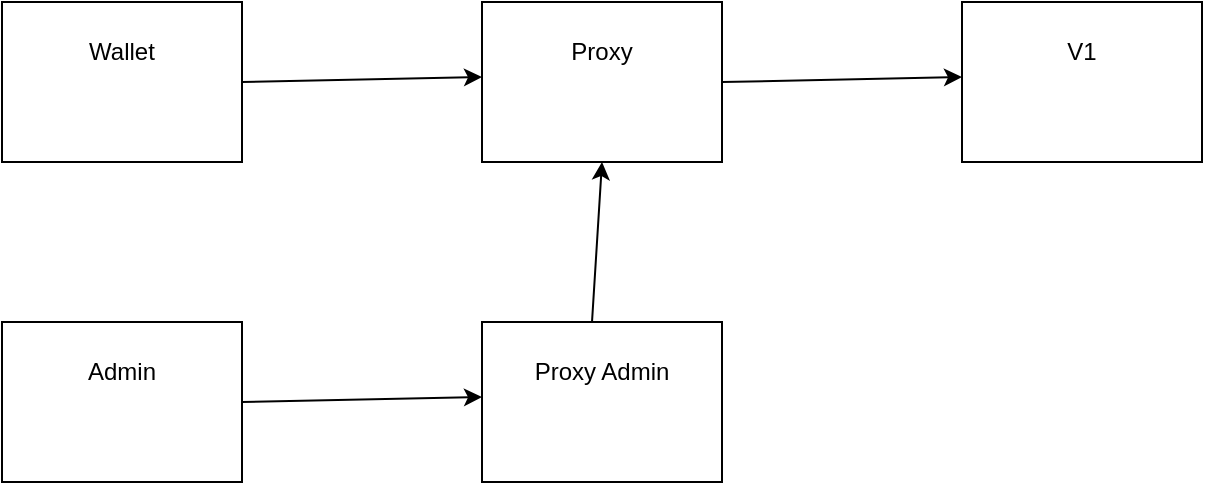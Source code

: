 <mxfile>
    <diagram id="450FoNj_3SdizoAsHd0b" name="Page-1">
        <mxGraphModel dx="1187" dy="562" grid="1" gridSize="10" guides="1" tooltips="1" connect="1" arrows="1" fold="1" page="1" pageScale="1" pageWidth="850" pageHeight="1100" math="0" shadow="0">
            <root>
                <mxCell id="0"/>
                <mxCell id="1" parent="0"/>
                <mxCell id="8" value="" style="rounded=0;whiteSpace=wrap;html=1;" parent="1" vertex="1">
                    <mxGeometry x="320" y="160" width="120" height="80" as="geometry"/>
                </mxCell>
                <mxCell id="9" value="Proxy" style="text;html=1;strokeColor=none;fillColor=none;align=center;verticalAlign=middle;whiteSpace=wrap;rounded=0;" parent="1" vertex="1">
                    <mxGeometry x="320" y="160" width="120" height="50" as="geometry"/>
                </mxCell>
                <mxCell id="11" value="" style="rounded=0;whiteSpace=wrap;html=1;" parent="1" vertex="1">
                    <mxGeometry x="320" y="320" width="120" height="80" as="geometry"/>
                </mxCell>
                <mxCell id="12" value="Proxy Admin" style="text;html=1;strokeColor=none;fillColor=none;align=center;verticalAlign=middle;whiteSpace=wrap;rounded=0;" parent="1" vertex="1">
                    <mxGeometry x="320" y="320" width="120" height="50" as="geometry"/>
                </mxCell>
                <mxCell id="13" value="" style="rounded=0;whiteSpace=wrap;html=1;" parent="1" vertex="1">
                    <mxGeometry x="80" y="160" width="120" height="80" as="geometry"/>
                </mxCell>
                <mxCell id="14" value="Wallet" style="text;html=1;strokeColor=none;fillColor=none;align=center;verticalAlign=middle;whiteSpace=wrap;rounded=0;" parent="1" vertex="1">
                    <mxGeometry x="80" y="160" width="120" height="50" as="geometry"/>
                </mxCell>
                <mxCell id="15" value="" style="rounded=0;whiteSpace=wrap;html=1;" parent="1" vertex="1">
                    <mxGeometry x="80" y="320" width="120" height="80" as="geometry"/>
                </mxCell>
                <mxCell id="16" value="Admin" style="text;html=1;strokeColor=none;fillColor=none;align=center;verticalAlign=middle;whiteSpace=wrap;rounded=0;" parent="1" vertex="1">
                    <mxGeometry x="80" y="320" width="120" height="50" as="geometry"/>
                </mxCell>
                <mxCell id="19" value="" style="rounded=0;whiteSpace=wrap;html=1;" parent="1" vertex="1">
                    <mxGeometry x="560" y="160" width="120" height="80" as="geometry"/>
                </mxCell>
                <mxCell id="20" value="V1" style="text;html=1;strokeColor=none;fillColor=none;align=center;verticalAlign=middle;whiteSpace=wrap;rounded=0;" parent="1" vertex="1">
                    <mxGeometry x="560" y="160" width="120" height="50" as="geometry"/>
                </mxCell>
                <mxCell id="22" value="" style="endArrow=classic;html=1;entryX=0;entryY=0.75;entryDx=0;entryDy=0;exitX=1;exitY=0.5;exitDx=0;exitDy=0;" parent="1" source="15" target="12" edge="1">
                    <mxGeometry width="50" height="50" relative="1" as="geometry">
                        <mxPoint x="200" y="360" as="sourcePoint"/>
                        <mxPoint x="320" y="250" as="targetPoint"/>
                    </mxGeometry>
                </mxCell>
                <mxCell id="25" value="" style="endArrow=classic;html=1;entryX=0;entryY=0.75;entryDx=0;entryDy=0;" parent="1" target="9" edge="1">
                    <mxGeometry width="50" height="50" relative="1" as="geometry">
                        <mxPoint x="200" y="200" as="sourcePoint"/>
                        <mxPoint x="250" y="150" as="targetPoint"/>
                    </mxGeometry>
                </mxCell>
                <mxCell id="26" value="" style="endArrow=classic;html=1;entryX=0.5;entryY=1;entryDx=0;entryDy=0;" parent="1" target="8" edge="1">
                    <mxGeometry width="50" height="50" relative="1" as="geometry">
                        <mxPoint x="375" y="320" as="sourcePoint"/>
                        <mxPoint x="425" y="270" as="targetPoint"/>
                    </mxGeometry>
                </mxCell>
                <mxCell id="27" value="" style="endArrow=classic;html=1;entryX=0;entryY=0.75;entryDx=0;entryDy=0;" parent="1" target="20" edge="1">
                    <mxGeometry width="50" height="50" relative="1" as="geometry">
                        <mxPoint x="440" y="200" as="sourcePoint"/>
                        <mxPoint x="520" y="100" as="targetPoint"/>
                    </mxGeometry>
                </mxCell>
            </root>
        </mxGraphModel>
    </diagram>
    <diagram id="Gots3N_kOBYIIaciCwvu" name="Page-2">
        <mxGraphModel dx="817" dy="354" grid="1" gridSize="10" guides="1" tooltips="1" connect="1" arrows="1" fold="1" page="1" pageScale="1" pageWidth="850" pageHeight="1100" math="0" shadow="0">
            <root>
                <mxCell id="0"/>
                <mxCell id="1" parent="0"/>
                <mxCell id="OMYjfUhBQCxUiwJS_F82-1" value="" style="rounded=0;whiteSpace=wrap;html=1;" parent="1" vertex="1">
                    <mxGeometry x="120" y="80" width="160" height="200" as="geometry"/>
                </mxCell>
                <mxCell id="OMYjfUhBQCxUiwJS_F82-2" value="&lt;br&gt;IssuerRegistry contract" style="text;html=1;strokeColor=none;fillColor=none;align=center;verticalAlign=middle;whiteSpace=wrap;rounded=0;" parent="1" vertex="1">
                    <mxGeometry x="120" y="80" width="160" height="30" as="geometry"/>
                </mxCell>
                <mxCell id="amyqFrKagS951DmNt_WI-1" value="" style="rounded=0;whiteSpace=wrap;html=1;" parent="1" vertex="1">
                    <mxGeometry x="440" y="80" width="160" height="200" as="geometry"/>
                </mxCell>
                <mxCell id="amyqFrKagS951DmNt_WI-2" value="PetProfileNFT (erc-721)" style="text;html=1;strokeColor=none;fillColor=none;align=center;verticalAlign=middle;whiteSpace=wrap;rounded=0;" parent="1" vertex="1">
                    <mxGeometry x="440" y="80" width="160" height="30" as="geometry"/>
                </mxCell>
                <mxCell id="amyqFrKagS951DmNt_WI-3" value="" style="rounded=0;whiteSpace=wrap;html=1;" parent="1" vertex="1">
                    <mxGeometry x="280" y="320" width="160" height="200" as="geometry"/>
                </mxCell>
                <mxCell id="amyqFrKagS951DmNt_WI-4" value="PetProfileNFT (erc-721)" style="text;html=1;strokeColor=none;fillColor=none;align=center;verticalAlign=middle;whiteSpace=wrap;rounded=0;" parent="1" vertex="1">
                    <mxGeometry x="280" y="320" width="160" height="30" as="geometry"/>
                </mxCell>
            </root>
        </mxGraphModel>
    </diagram>
    <diagram id="8aJz-oWVJq5FEFV80ZgJ" name="Page-3">
        <mxGraphModel dx="2037" dy="562" grid="1" gridSize="10" guides="1" tooltips="1" connect="1" arrows="1" fold="1" page="1" pageScale="1" pageWidth="850" pageHeight="1100" math="0" shadow="0">
            <root>
                <mxCell id="0"/>
                <mxCell id="1" parent="0"/>
                <mxCell id="Yno0IHhYdLyNS5zQHZQ3-2" value="«interface»&lt;br&gt;&lt;b&gt;IPetProfileNFT&lt;br&gt;&lt;/b&gt;" style="html=1;" parent="1" vertex="1">
                    <mxGeometry x="520" y="93" width="110" height="50" as="geometry"/>
                </mxCell>
                <mxCell id="Yno0IHhYdLyNS5zQHZQ3-3" value="«interface»&lt;br&gt;&lt;b&gt;IPetProfileNFTEvents&lt;/b&gt;" style="html=1;" parent="1" vertex="1">
                    <mxGeometry x="720" y="79" width="130" height="50" as="geometry"/>
                </mxCell>
                <mxCell id="Yno0IHhYdLyNS5zQHZQ3-4" value="PetProfileNFT" style="swimlane;fontStyle=0;childLayout=stackLayout;horizontal=1;startSize=26;fillColor=none;horizontalStack=0;resizeParent=1;resizeParentMax=0;resizeLast=0;collapsible=1;marginBottom=0;" parent="1" vertex="1">
                    <mxGeometry x="180" y="79" width="260" height="130" as="geometry"/>
                </mxCell>
                <mxCell id="Yno0IHhYdLyNS5zQHZQ3-5" value="- _tokenIds: Counters.Counter" style="text;strokeColor=none;fillColor=none;align=left;verticalAlign=top;spacingLeft=4;spacingRight=4;overflow=hidden;rotatable=0;points=[[0,0.5],[1,0.5]];portConstraint=eastwest;" parent="Yno0IHhYdLyNS5zQHZQ3-4" vertex="1">
                    <mxGeometry y="26" width="260" height="26" as="geometry"/>
                </mxCell>
                <mxCell id="9FBehVzTd1Tmu1917jof-34" value="+ BACKEND_ROLE: bytes32 public constant" style="text;strokeColor=none;fillColor=none;align=left;verticalAlign=top;spacingLeft=4;spacingRight=4;overflow=hidden;rotatable=0;points=[[0,0.5],[1,0.5]];portConstraint=eastwest;" parent="Yno0IHhYdLyNS5zQHZQ3-4" vertex="1">
                    <mxGeometry y="52" width="260" height="26" as="geometry"/>
                </mxCell>
                <mxCell id="9FBehVzTd1Tmu1917jof-35" value="- _backendService: address private" style="text;strokeColor=none;fillColor=none;align=left;verticalAlign=top;spacingLeft=4;spacingRight=4;overflow=hidden;rotatable=0;points=[[0,0.5],[1,0.5]];portConstraint=eastwest;" parent="Yno0IHhYdLyNS5zQHZQ3-4" vertex="1">
                    <mxGeometry y="78" width="260" height="26" as="geometry"/>
                </mxCell>
                <mxCell id="9FBehVzTd1Tmu1917jof-36" value="- _chipIds: mapping(uint256 =&gt; string) private" style="text;strokeColor=none;fillColor=none;align=left;verticalAlign=top;spacingLeft=4;spacingRight=4;overflow=hidden;rotatable=0;points=[[0,0.5],[1,0.5]];portConstraint=eastwest;" parent="Yno0IHhYdLyNS5zQHZQ3-4" vertex="1">
                    <mxGeometry y="104" width="260" height="26" as="geometry"/>
                </mxCell>
                <mxCell id="Yno0IHhYdLyNS5zQHZQ3-8" value="ProfileNFTStorage*" style="swimlane;fontStyle=0;childLayout=stackLayout;horizontal=1;startSize=26;fillColor=none;horizontalStack=0;resizeParent=1;resizeParentMax=0;resizeLast=0;collapsible=1;marginBottom=0;" parent="1" vertex="1">
                    <mxGeometry x="850" y="320" width="560" height="260" as="geometry"/>
                </mxCell>
                <mxCell id="Yno0IHhYdLyNS5zQHZQ3-9" value="+ _nftDescriptor: address internal" style="text;strokeColor=none;fillColor=none;align=left;verticalAlign=top;spacingLeft=4;spacingRight=4;overflow=hidden;rotatable=0;points=[[0,0.5],[1,0.5]];portConstraint=eastwest;" parent="Yno0IHhYdLyNS5zQHZQ3-8" vertex="1">
                    <mxGeometry y="26" width="560" height="26" as="geometry"/>
                </mxCell>
                <mxCell id="Yno0IHhYdLyNS5zQHZQ3-10" value="+ _namespaceOwner: address internal" style="text;strokeColor=none;fillColor=none;align=left;verticalAlign=top;spacingLeft=4;spacingRight=4;overflow=hidden;rotatable=0;points=[[0,0.5],[1,0.5]];portConstraint=eastwest;" parent="Yno0IHhYdLyNS5zQHZQ3-8" vertex="1">
                    <mxGeometry y="52" width="560" height="26" as="geometry"/>
                </mxCell>
                <mxCell id="Yno0IHhYdLyNS5zQHZQ3-11" value="+ _profileById: mapping(uint256 =&gt; DataTypes.ProfileStruct" style="text;strokeColor=none;fillColor=none;align=left;verticalAlign=top;spacingLeft=4;spacingRight=4;overflow=hidden;rotatable=0;points=[[0,0.5],[1,0.5]];portConstraint=eastwest;" parent="Yno0IHhYdLyNS5zQHZQ3-8" vertex="1">
                    <mxGeometry y="78" width="560" height="26" as="geometry"/>
                </mxCell>
                <mxCell id="Yno0IHhYdLyNS5zQHZQ3-12" value="+ _profileIdByHandleHash: mapping(bytes32=&gt; uint256)" style="text;strokeColor=none;fillColor=none;align=left;verticalAlign=top;spacingLeft=4;spacingRight=4;overflow=hidden;rotatable=0;points=[[0,0.5],[1,0.5]];portConstraint=eastwest;" parent="Yno0IHhYdLyNS5zQHZQ3-8" vertex="1">
                    <mxGeometry y="104" width="560" height="26" as="geometry"/>
                </mxCell>
                <mxCell id="Yno0IHhYdLyNS5zQHZQ3-13" value="+ _metadataById: mapping(uint256=&gt; string)" style="text;strokeColor=none;fillColor=none;align=left;verticalAlign=top;spacingLeft=4;spacingRight=4;overflow=hidden;rotatable=0;points=[[0,0.5],[1,0.5]];portConstraint=eastwest;" parent="Yno0IHhYdLyNS5zQHZQ3-8" vertex="1">
                    <mxGeometry y="130" width="560" height="26" as="geometry"/>
                </mxCell>
                <mxCell id="Yno0IHhYdLyNS5zQHZQ3-14" value="+ _operatorApproval: mapping(uint256=&gt; mapping(address =&gt; bool))" style="text;strokeColor=none;fillColor=none;align=left;verticalAlign=top;spacingLeft=4;spacingRight=4;overflow=hidden;rotatable=0;points=[[0,0.5],[1,0.5]];portConstraint=eastwest;" parent="Yno0IHhYdLyNS5zQHZQ3-8" vertex="1">
                    <mxGeometry y="156" width="560" height="26" as="geometry"/>
                </mxCell>
                <mxCell id="Yno0IHhYdLyNS5zQHZQ3-15" value="+ _addressToPrimaryProfile: mapping(address =&gt; uint256)" style="text;strokeColor=none;fillColor=none;align=left;verticalAlign=top;spacingLeft=4;spacingRight=4;overflow=hidden;rotatable=0;points=[[0,0.5],[1,0.5]];portConstraint=eastwest;" parent="Yno0IHhYdLyNS5zQHZQ3-8" vertex="1">
                    <mxGeometry y="182" width="560" height="26" as="geometry"/>
                </mxCell>
                <mxCell id="Yno0IHhYdLyNS5zQHZQ3-16" value="+ _subscribeByProfileId: mapping(uint256=&gt; DataTypes.SubscribeStruct)" style="text;strokeColor=none;fillColor=none;align=left;verticalAlign=top;spacingLeft=4;spacingRight=4;overflow=hidden;rotatable=0;points=[[0,0.5],[1,0.5]];portConstraint=eastwest;" parent="Yno0IHhYdLyNS5zQHZQ3-8" vertex="1">
                    <mxGeometry y="208" width="560" height="26" as="geometry"/>
                </mxCell>
                <mxCell id="Yno0IHhYdLyNS5zQHZQ3-17" value="+ _essenceByIdByProfileId: mapping(uint256=&gt; mapping(uint256 =&gt; DataTypes.EssenceStruct))" style="text;strokeColor=none;fillColor=none;align=left;verticalAlign=top;spacingLeft=4;spacingRight=4;overflow=hidden;rotatable=0;points=[[0,0.5],[1,0.5]];portConstraint=eastwest;" parent="Yno0IHhYdLyNS5zQHZQ3-8" vertex="1">
                    <mxGeometry y="234" width="560" height="26" as="geometry"/>
                </mxCell>
                <mxCell id="9FBehVzTd1Tmu1917jof-7" value="" style="endArrow=block;dashed=1;endFill=0;endSize=12;html=1;entryX=1;entryY=0.5;entryDx=0;entryDy=0;exitX=0;exitY=0.5;exitDx=0;exitDy=0;" parent="1" source="Yno0IHhYdLyNS5zQHZQ3-2" target="Yno0IHhYdLyNS5zQHZQ3-4" edge="1">
                    <mxGeometry width="160" relative="1" as="geometry">
                        <mxPoint x="450" y="280" as="sourcePoint"/>
                        <mxPoint x="610" y="280" as="targetPoint"/>
                    </mxGeometry>
                </mxCell>
                <mxCell id="9FBehVzTd1Tmu1917jof-8" value="" style="endArrow=none;html=1;edgeStyle=orthogonalEdgeStyle;exitX=1;exitY=0.5;exitDx=0;exitDy=0;entryX=0;entryY=0.5;entryDx=0;entryDy=0;" parent="1" source="Yno0IHhYdLyNS5zQHZQ3-2" target="Yno0IHhYdLyNS5zQHZQ3-3" edge="1">
                    <mxGeometry relative="1" as="geometry">
                        <mxPoint x="640" y="180" as="sourcePoint"/>
                        <mxPoint x="800" y="180" as="targetPoint"/>
                    </mxGeometry>
                </mxCell>
                <mxCell id="9FBehVzTd1Tmu1917jof-9" value="parent" style="edgeLabel;resizable=0;html=1;align=left;verticalAlign=bottom;" parent="9FBehVzTd1Tmu1917jof-8" connectable="0" vertex="1">
                    <mxGeometry x="-1" relative="1" as="geometry"/>
                </mxCell>
                <mxCell id="9FBehVzTd1Tmu1917jof-10" value="child" style="edgeLabel;resizable=0;html=1;align=right;verticalAlign=bottom;" parent="9FBehVzTd1Tmu1917jof-8" connectable="0" vertex="1">
                    <mxGeometry x="1" relative="1" as="geometry"/>
                </mxCell>
                <mxCell id="9FBehVzTd1Tmu1917jof-11" value="«interface»&lt;br&gt;&lt;b&gt;IPieceIssuerNFT&lt;br&gt;&lt;/b&gt;" style="html=1;" parent="1" vertex="1">
                    <mxGeometry x="360" y="320" width="110" height="50" as="geometry"/>
                </mxCell>
                <mxCell id="9FBehVzTd1Tmu1917jof-12" value="«interface»&lt;br&gt;&lt;b&gt;IPieceIssuerNFTEvents&lt;br&gt;&lt;/b&gt;" style="html=1;" parent="1" vertex="1">
                    <mxGeometry x="560" y="320" width="130" height="50" as="geometry"/>
                </mxCell>
                <mxCell id="9FBehVzTd1Tmu1917jof-13" value="" style="endArrow=none;html=1;edgeStyle=orthogonalEdgeStyle;exitX=1;exitY=0.5;exitDx=0;exitDy=0;entryX=0;entryY=0.5;entryDx=0;entryDy=0;" parent="1" source="9FBehVzTd1Tmu1917jof-11" target="9FBehVzTd1Tmu1917jof-12" edge="1">
                    <mxGeometry relative="1" as="geometry">
                        <mxPoint x="430" y="570" as="sourcePoint"/>
                        <mxPoint x="590" y="570" as="targetPoint"/>
                    </mxGeometry>
                </mxCell>
                <mxCell id="9FBehVzTd1Tmu1917jof-14" value="parent" style="edgeLabel;resizable=0;html=1;align=left;verticalAlign=bottom;" parent="9FBehVzTd1Tmu1917jof-13" connectable="0" vertex="1">
                    <mxGeometry x="-1" relative="1" as="geometry"/>
                </mxCell>
                <mxCell id="9FBehVzTd1Tmu1917jof-15" value="child" style="edgeLabel;resizable=0;html=1;align=right;verticalAlign=bottom;" parent="9FBehVzTd1Tmu1917jof-13" connectable="0" vertex="1">
                    <mxGeometry x="1" relative="1" as="geometry"/>
                </mxCell>
                <mxCell id="9FBehVzTd1Tmu1917jof-16" value="PieceIssuerNFT" style="swimlane;fontStyle=0;childLayout=stackLayout;horizontal=1;startSize=26;fillColor=none;horizontalStack=0;resizeParent=1;resizeParentMax=0;resizeLast=0;collapsible=1;marginBottom=0;" parent="1" vertex="1">
                    <mxGeometry x="180" y="320" width="140" height="52" as="geometry"/>
                </mxCell>
                <mxCell id="9FBehVzTd1Tmu1917jof-17" value="+ field: type" style="text;strokeColor=none;fillColor=none;align=left;verticalAlign=top;spacingLeft=4;spacingRight=4;overflow=hidden;rotatable=0;points=[[0,0.5],[1,0.5]];portConstraint=eastwest;" parent="9FBehVzTd1Tmu1917jof-16" vertex="1">
                    <mxGeometry y="26" width="140" height="26" as="geometry"/>
                </mxCell>
                <mxCell id="9FBehVzTd1Tmu1917jof-19" value="" style="endArrow=block;dashed=1;endFill=0;endSize=12;html=1;entryX=1;entryY=0.5;entryDx=0;entryDy=0;exitX=0;exitY=0.5;exitDx=0;exitDy=0;" parent="1" source="9FBehVzTd1Tmu1917jof-11" target="9FBehVzTd1Tmu1917jof-16" edge="1">
                    <mxGeometry width="160" relative="1" as="geometry">
                        <mxPoint x="430" y="570" as="sourcePoint"/>
                        <mxPoint x="590" y="570" as="targetPoint"/>
                    </mxGeometry>
                </mxCell>
                <mxCell id="9FBehVzTd1Tmu1917jof-20" value="PetIdentityActions" style="swimlane;fontStyle=0;childLayout=stackLayout;horizontal=1;startSize=26;fillColor=none;horizontalStack=0;resizeParent=1;resizeParentMax=0;resizeLast=0;collapsible=1;marginBottom=0;" parent="1" vertex="1">
                    <mxGeometry x="540" y="510" width="140" height="104" as="geometry"/>
                </mxCell>
                <mxCell id="9FBehVzTd1Tmu1917jof-21" value="+ field: type" style="text;strokeColor=none;fillColor=none;align=left;verticalAlign=top;spacingLeft=4;spacingRight=4;overflow=hidden;rotatable=0;points=[[0,0.5],[1,0.5]];portConstraint=eastwest;" parent="9FBehVzTd1Tmu1917jof-20" vertex="1">
                    <mxGeometry y="26" width="140" height="26" as="geometry"/>
                </mxCell>
                <mxCell id="9FBehVzTd1Tmu1917jof-22" value="+ field: type" style="text;strokeColor=none;fillColor=none;align=left;verticalAlign=top;spacingLeft=4;spacingRight=4;overflow=hidden;rotatable=0;points=[[0,0.5],[1,0.5]];portConstraint=eastwest;" parent="9FBehVzTd1Tmu1917jof-20" vertex="1">
                    <mxGeometry y="52" width="140" height="26" as="geometry"/>
                </mxCell>
                <mxCell id="9FBehVzTd1Tmu1917jof-23" value="+ field: type" style="text;strokeColor=none;fillColor=none;align=left;verticalAlign=top;spacingLeft=4;spacingRight=4;overflow=hidden;rotatable=0;points=[[0,0.5],[1,0.5]];portConstraint=eastwest;" parent="9FBehVzTd1Tmu1917jof-20" vertex="1">
                    <mxGeometry y="78" width="140" height="26" as="geometry"/>
                </mxCell>
                <mxCell id="9FBehVzTd1Tmu1917jof-24" value="PetIdentityNFTStorage" style="swimlane;fontStyle=0;childLayout=stackLayout;horizontal=1;startSize=26;fillColor=none;horizontalStack=0;resizeParent=1;resizeParentMax=0;resizeLast=0;collapsible=1;marginBottom=0;" parent="1" vertex="1">
                    <mxGeometry x="-500" y="240" width="540" height="182" as="geometry"/>
                </mxCell>
                <mxCell id="9FBehVzTd1Tmu1917jof-25" value="# _petProfileById: mapping(uint256 =&gt; PetIdentityTypes.PetProfile) internal" style="text;strokeColor=none;fillColor=none;align=left;verticalAlign=top;spacingLeft=4;spacingRight=4;overflow=hidden;rotatable=0;points=[[0,0.5],[1,0.5]];portConstraint=eastwest;" parent="9FBehVzTd1Tmu1917jof-24" vertex="1">
                    <mxGeometry y="26" width="540" height="26" as="geometry"/>
                </mxCell>
                <mxCell id="9FBehVzTd1Tmu1917jof-26" value="# _petProfileIdByNameHash: mapping(bytes32 =&gt; uint256) internal" style="text;strokeColor=none;fillColor=none;align=left;verticalAlign=top;spacingLeft=4;spacingRight=4;overflow=hidden;rotatable=0;points=[[0,0.5],[1,0.5]];portConstraint=eastwest;" parent="9FBehVzTd1Tmu1917jof-24" vertex="1">
                    <mxGeometry y="52" width="540" height="26" as="geometry"/>
                </mxCell>
                <mxCell id="9FBehVzTd1Tmu1917jof-27" value="# _petMetadataURIById: mapping(uint256 =&gt; string) internal" style="text;strokeColor=none;fillColor=none;align=left;verticalAlign=top;spacingLeft=4;spacingRight=4;overflow=hidden;rotatable=0;points=[[0,0.5],[1,0.5]];portConstraint=eastwest;" parent="9FBehVzTd1Tmu1917jof-24" vertex="1">
                    <mxGeometry y="78" width="540" height="26" as="geometry"/>
                </mxCell>
                <mxCell id="9FBehVzTd1Tmu1917jof-37" value="# _pieceIssuerById: mapping(uint256 =&gt; PieceIdentityTypes.PieceIssuer) internal" style="text;strokeColor=none;fillColor=none;align=left;verticalAlign=top;spacingLeft=4;spacingRight=4;overflow=hidden;rotatable=0;points=[[0,0.5],[1,0.5]];portConstraint=eastwest;" parent="9FBehVzTd1Tmu1917jof-24" vertex="1">
                    <mxGeometry y="104" width="540" height="26" as="geometry"/>
                </mxCell>
                <mxCell id="9FBehVzTd1Tmu1917jof-38" value="# _pieceIssuerByIdNameHash: mapping(uint256 =&gt; PieceIdentityTypes.PieceIssuer) internal" style="text;strokeColor=none;fillColor=none;align=left;verticalAlign=top;spacingLeft=4;spacingRight=4;overflow=hidden;rotatable=0;points=[[0,0.5],[1,0.5]];portConstraint=eastwest;" parent="9FBehVzTd1Tmu1917jof-24" vertex="1">
                    <mxGeometry y="130" width="540" height="26" as="geometry"/>
                </mxCell>
                <mxCell id="9FBehVzTd1Tmu1917jof-39" value="# _issuerMetadataURIById: mapping(uint256 =&gt; string) internal" style="text;strokeColor=none;fillColor=none;align=left;verticalAlign=top;spacingLeft=4;spacingRight=4;overflow=hidden;rotatable=0;points=[[0,0.5],[1,0.5]];portConstraint=eastwest;" parent="9FBehVzTd1Tmu1917jof-24" vertex="1">
                    <mxGeometry y="156" width="540" height="26" as="geometry"/>
                </mxCell>
            </root>
        </mxGraphModel>
    </diagram>
</mxfile>